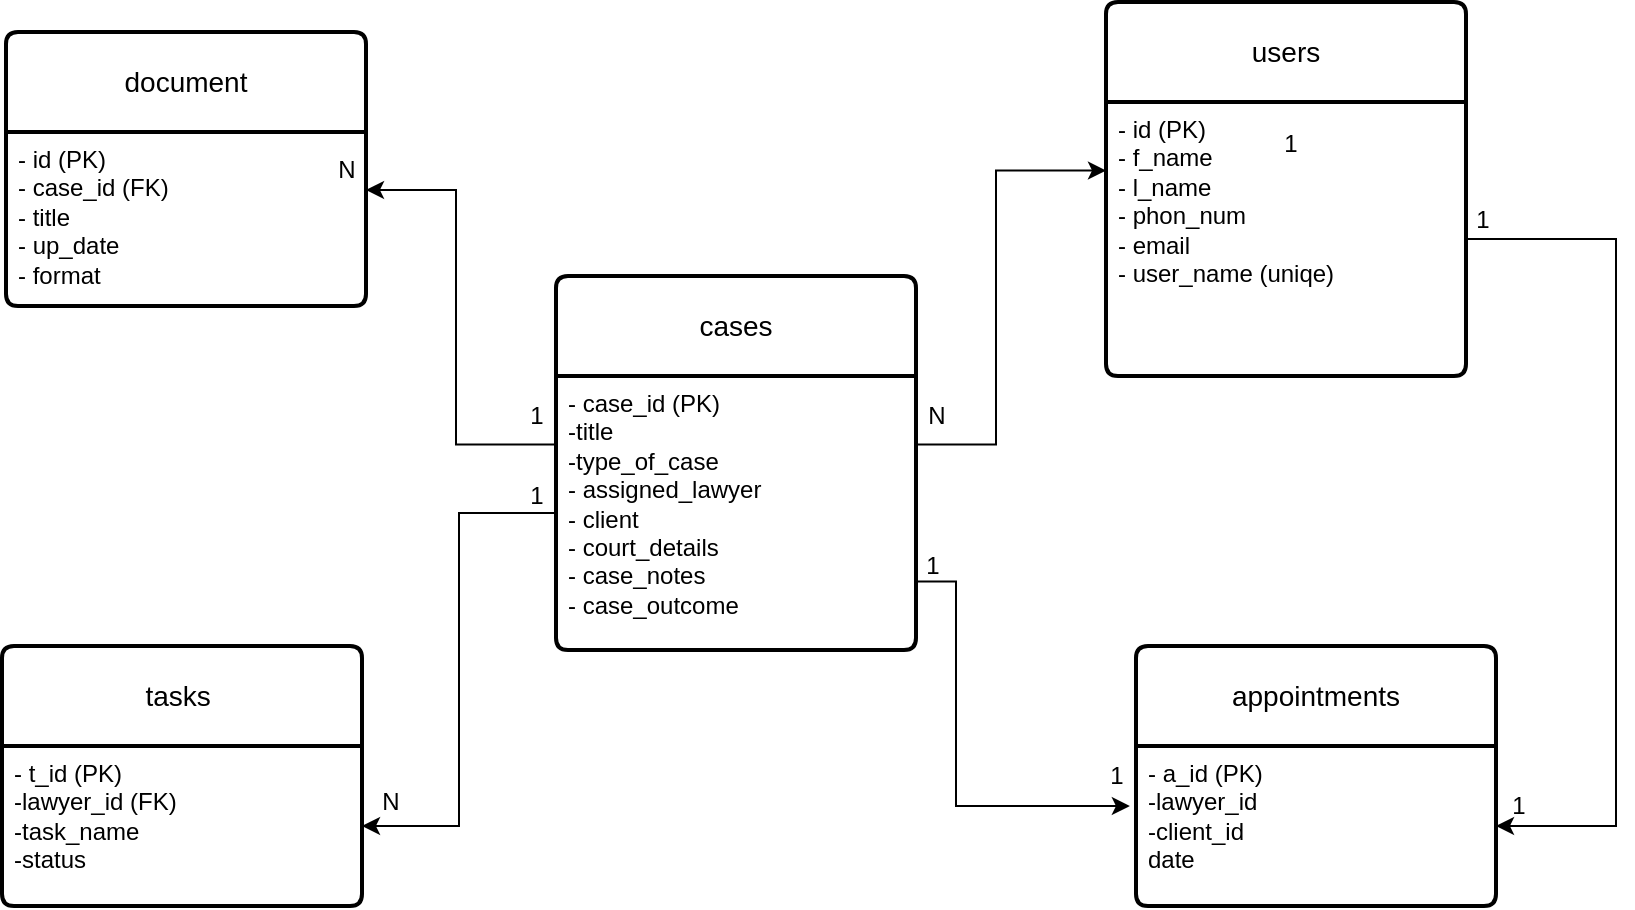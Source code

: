 <mxfile version="25.0.2">
  <diagram name="Page-1" id="O3qyXR5Cow52CfAFk1kf">
    <mxGraphModel dx="880" dy="572" grid="1" gridSize="10" guides="1" tooltips="1" connect="1" arrows="1" fold="1" page="1" pageScale="1" pageWidth="850" pageHeight="1100" background="#ffffff" math="0" shadow="0">
      <root>
        <mxCell id="0" />
        <mxCell id="1" parent="0" />
        <mxCell id="XHV4deUhNVw2Jolj7_g2-15" value="cases" style="swimlane;childLayout=stackLayout;horizontal=1;startSize=50;horizontalStack=0;rounded=1;fontSize=14;fontStyle=0;strokeWidth=2;resizeParent=0;resizeLast=1;shadow=0;dashed=0;align=center;arcSize=4;whiteSpace=wrap;html=1;" parent="1" vertex="1">
          <mxGeometry x="290" y="233" width="180" height="187" as="geometry" />
        </mxCell>
        <mxCell id="XHV4deUhNVw2Jolj7_g2-16" value="- case_id (PK)&lt;br&gt;-title&lt;div&gt;-type_of_case&lt;/div&gt;&lt;div&gt;- assigned_lawyer&lt;/div&gt;&lt;div&gt;- client&lt;/div&gt;&lt;div&gt;- court_details&lt;/div&gt;&lt;div&gt;- case_notes&lt;/div&gt;&lt;div&gt;- case_outcome&lt;/div&gt;" style="align=left;strokeColor=none;fillColor=none;spacingLeft=4;fontSize=12;verticalAlign=top;resizable=0;rotatable=0;part=1;html=1;" parent="XHV4deUhNVw2Jolj7_g2-15" vertex="1">
          <mxGeometry y="50" width="180" height="137" as="geometry" />
        </mxCell>
        <mxCell id="XHV4deUhNVw2Jolj7_g2-17" value="document" style="swimlane;childLayout=stackLayout;horizontal=1;startSize=50;horizontalStack=0;rounded=1;fontSize=14;fontStyle=0;strokeWidth=2;resizeParent=0;resizeLast=1;shadow=0;dashed=0;align=center;arcSize=4;whiteSpace=wrap;html=1;" parent="1" vertex="1">
          <mxGeometry x="15" y="111" width="180" height="137" as="geometry" />
        </mxCell>
        <mxCell id="XHV4deUhNVw2Jolj7_g2-18" value="- id (PK)&lt;br&gt;- case_id (FK)&lt;div&gt;- title&lt;/div&gt;&lt;div&gt;- up_date&lt;/div&gt;&lt;div&gt;- format&lt;/div&gt;" style="align=left;strokeColor=none;fillColor=none;spacingLeft=4;fontSize=12;verticalAlign=top;resizable=0;rotatable=0;part=1;html=1;" parent="XHV4deUhNVw2Jolj7_g2-17" vertex="1">
          <mxGeometry y="50" width="180" height="87" as="geometry" />
        </mxCell>
        <mxCell id="XHV4deUhNVw2Jolj7_g2-19" value="users" style="swimlane;childLayout=stackLayout;horizontal=1;startSize=50;horizontalStack=0;rounded=1;fontSize=14;fontStyle=0;strokeWidth=2;resizeParent=0;resizeLast=1;shadow=0;dashed=0;align=center;arcSize=4;whiteSpace=wrap;html=1;" parent="1" vertex="1">
          <mxGeometry x="565" y="96" width="180" height="187" as="geometry" />
        </mxCell>
        <mxCell id="XHV4deUhNVw2Jolj7_g2-20" value="- id (PK)&lt;div&gt;- f_name&lt;/div&gt;&lt;div&gt;- l_name&lt;/div&gt;&lt;div&gt;- phon_num&lt;/div&gt;&lt;div&gt;- email&lt;/div&gt;&lt;div&gt;- user_name (uniqe)&lt;/div&gt;" style="align=left;strokeColor=none;fillColor=none;spacingLeft=4;fontSize=12;verticalAlign=top;resizable=0;rotatable=0;part=1;html=1;" parent="XHV4deUhNVw2Jolj7_g2-19" vertex="1">
          <mxGeometry y="50" width="180" height="137" as="geometry" />
        </mxCell>
        <mxCell id="UV1fWhtzdDAtOtt3uZhs-1" style="edgeStyle=orthogonalEdgeStyle;rounded=0;orthogonalLoop=1;jettySize=auto;html=1;exitX=0;exitY=0.25;exitDx=0;exitDy=0;" parent="1" source="XHV4deUhNVw2Jolj7_g2-16" target="XHV4deUhNVw2Jolj7_g2-18" edge="1">
          <mxGeometry relative="1" as="geometry">
            <Array as="points">
              <mxPoint x="240" y="317" />
              <mxPoint x="240" y="190" />
            </Array>
          </mxGeometry>
        </mxCell>
        <mxCell id="UV1fWhtzdDAtOtt3uZhs-2" value="1" style="text;html=1;align=center;verticalAlign=middle;resizable=0;points=[];autosize=1;strokeColor=none;fillColor=none;" parent="1" vertex="1">
          <mxGeometry x="265" y="288" width="30" height="30" as="geometry" />
        </mxCell>
        <mxCell id="UV1fWhtzdDAtOtt3uZhs-3" value="N" style="text;html=1;align=center;verticalAlign=middle;resizable=0;points=[];autosize=1;strokeColor=none;fillColor=none;" parent="1" vertex="1">
          <mxGeometry x="170" y="164.5" width="30" height="30" as="geometry" />
        </mxCell>
        <mxCell id="UV1fWhtzdDAtOtt3uZhs-4" style="edgeStyle=orthogonalEdgeStyle;rounded=0;orthogonalLoop=1;jettySize=auto;html=1;exitX=1;exitY=0.25;exitDx=0;exitDy=0;entryX=0;entryY=0.25;entryDx=0;entryDy=0;" parent="1" source="XHV4deUhNVw2Jolj7_g2-16" target="XHV4deUhNVw2Jolj7_g2-20" edge="1">
          <mxGeometry relative="1" as="geometry">
            <Array as="points">
              <mxPoint x="510" y="317" />
              <mxPoint x="510" y="180" />
            </Array>
          </mxGeometry>
        </mxCell>
        <mxCell id="UV1fWhtzdDAtOtt3uZhs-5" value="1" style="text;html=1;align=center;verticalAlign=middle;resizable=0;points=[];autosize=1;strokeColor=none;fillColor=none;" parent="1" vertex="1">
          <mxGeometry x="642" y="152" width="30" height="30" as="geometry" />
        </mxCell>
        <mxCell id="UV1fWhtzdDAtOtt3uZhs-6" value="N" style="text;html=1;align=center;verticalAlign=middle;resizable=0;points=[];autosize=1;strokeColor=none;fillColor=none;" parent="1" vertex="1">
          <mxGeometry x="465" y="288" width="30" height="30" as="geometry" />
        </mxCell>
        <mxCell id="YT8Ad0rnHMebl3R_T0OB-1" value="appointments" style="swimlane;childLayout=stackLayout;horizontal=1;startSize=50;horizontalStack=0;rounded=1;fontSize=14;fontStyle=0;strokeWidth=2;resizeParent=0;resizeLast=1;shadow=0;dashed=0;align=center;arcSize=4;whiteSpace=wrap;html=1;" vertex="1" parent="1">
          <mxGeometry x="580" y="418" width="180" height="130" as="geometry" />
        </mxCell>
        <mxCell id="YT8Ad0rnHMebl3R_T0OB-2" value="- a_id (PK)&lt;br&gt;-lawyer_id&lt;div&gt;-client_id&lt;/div&gt;&lt;div&gt;date&lt;/div&gt;" style="align=left;strokeColor=none;fillColor=none;spacingLeft=4;fontSize=12;verticalAlign=top;resizable=0;rotatable=0;part=1;html=1;" vertex="1" parent="YT8Ad0rnHMebl3R_T0OB-1">
          <mxGeometry y="50" width="180" height="80" as="geometry" />
        </mxCell>
        <mxCell id="YT8Ad0rnHMebl3R_T0OB-3" value="tasks&amp;nbsp;" style="swimlane;childLayout=stackLayout;horizontal=1;startSize=50;horizontalStack=0;rounded=1;fontSize=14;fontStyle=0;strokeWidth=2;resizeParent=0;resizeLast=1;shadow=0;dashed=0;align=center;arcSize=4;whiteSpace=wrap;html=1;" vertex="1" parent="1">
          <mxGeometry x="13" y="418" width="180" height="130" as="geometry" />
        </mxCell>
        <mxCell id="YT8Ad0rnHMebl3R_T0OB-4" value="- t_id (PK)&lt;br&gt;-lawyer_id (FK)&lt;div&gt;-task_name&lt;/div&gt;&lt;div&gt;-status&lt;/div&gt;" style="align=left;strokeColor=none;fillColor=none;spacingLeft=4;fontSize=12;verticalAlign=top;resizable=0;rotatable=0;part=1;html=1;" vertex="1" parent="YT8Ad0rnHMebl3R_T0OB-3">
          <mxGeometry y="50" width="180" height="80" as="geometry" />
        </mxCell>
        <mxCell id="YT8Ad0rnHMebl3R_T0OB-8" style="edgeStyle=orthogonalEdgeStyle;rounded=0;orthogonalLoop=1;jettySize=auto;html=1;exitX=0;exitY=0.5;exitDx=0;exitDy=0;entryX=1;entryY=0.5;entryDx=0;entryDy=0;" edge="1" parent="1" source="XHV4deUhNVw2Jolj7_g2-16" target="YT8Ad0rnHMebl3R_T0OB-4">
          <mxGeometry relative="1" as="geometry" />
        </mxCell>
        <mxCell id="YT8Ad0rnHMebl3R_T0OB-9" value="1" style="text;html=1;align=center;verticalAlign=middle;resizable=0;points=[];autosize=1;strokeColor=none;fillColor=none;" vertex="1" parent="1">
          <mxGeometry x="265" y="328" width="30" height="30" as="geometry" />
        </mxCell>
        <mxCell id="YT8Ad0rnHMebl3R_T0OB-10" value="N" style="text;html=1;align=center;verticalAlign=middle;resizable=0;points=[];autosize=1;strokeColor=none;fillColor=none;" vertex="1" parent="1">
          <mxGeometry x="192" y="481" width="30" height="30" as="geometry" />
        </mxCell>
        <mxCell id="YT8Ad0rnHMebl3R_T0OB-11" style="edgeStyle=orthogonalEdgeStyle;rounded=0;orthogonalLoop=1;jettySize=auto;html=1;exitX=1;exitY=0.5;exitDx=0;exitDy=0;entryX=1;entryY=0.5;entryDx=0;entryDy=0;" edge="1" parent="1" source="XHV4deUhNVw2Jolj7_g2-20" target="YT8Ad0rnHMebl3R_T0OB-2">
          <mxGeometry relative="1" as="geometry">
            <Array as="points">
              <mxPoint x="820" y="215" />
              <mxPoint x="820" y="508" />
            </Array>
          </mxGeometry>
        </mxCell>
        <mxCell id="YT8Ad0rnHMebl3R_T0OB-12" style="edgeStyle=orthogonalEdgeStyle;rounded=0;orthogonalLoop=1;jettySize=auto;html=1;exitX=1;exitY=0.75;exitDx=0;exitDy=0;entryX=-0.017;entryY=0.375;entryDx=0;entryDy=0;entryPerimeter=0;" edge="1" parent="1" source="XHV4deUhNVw2Jolj7_g2-16" target="YT8Ad0rnHMebl3R_T0OB-2">
          <mxGeometry relative="1" as="geometry">
            <Array as="points">
              <mxPoint x="490" y="386" />
              <mxPoint x="490" y="498" />
            </Array>
          </mxGeometry>
        </mxCell>
        <mxCell id="YT8Ad0rnHMebl3R_T0OB-13" value="1" style="text;html=1;align=center;verticalAlign=middle;resizable=0;points=[];autosize=1;strokeColor=none;fillColor=none;" vertex="1" parent="1">
          <mxGeometry x="555" y="468" width="30" height="30" as="geometry" />
        </mxCell>
        <mxCell id="YT8Ad0rnHMebl3R_T0OB-14" value="1" style="text;html=1;align=center;verticalAlign=middle;resizable=0;points=[];autosize=1;strokeColor=none;fillColor=none;" vertex="1" parent="1">
          <mxGeometry x="463" y="363" width="30" height="30" as="geometry" />
        </mxCell>
        <mxCell id="YT8Ad0rnHMebl3R_T0OB-15" value="1" style="text;html=1;align=center;verticalAlign=middle;resizable=0;points=[];autosize=1;strokeColor=none;fillColor=none;" vertex="1" parent="1">
          <mxGeometry x="738" y="190" width="30" height="30" as="geometry" />
        </mxCell>
        <mxCell id="YT8Ad0rnHMebl3R_T0OB-16" value="1" style="text;html=1;align=center;verticalAlign=middle;resizable=0;points=[];autosize=1;strokeColor=none;fillColor=none;" vertex="1" parent="1">
          <mxGeometry x="756" y="483" width="30" height="30" as="geometry" />
        </mxCell>
      </root>
    </mxGraphModel>
  </diagram>
</mxfile>
